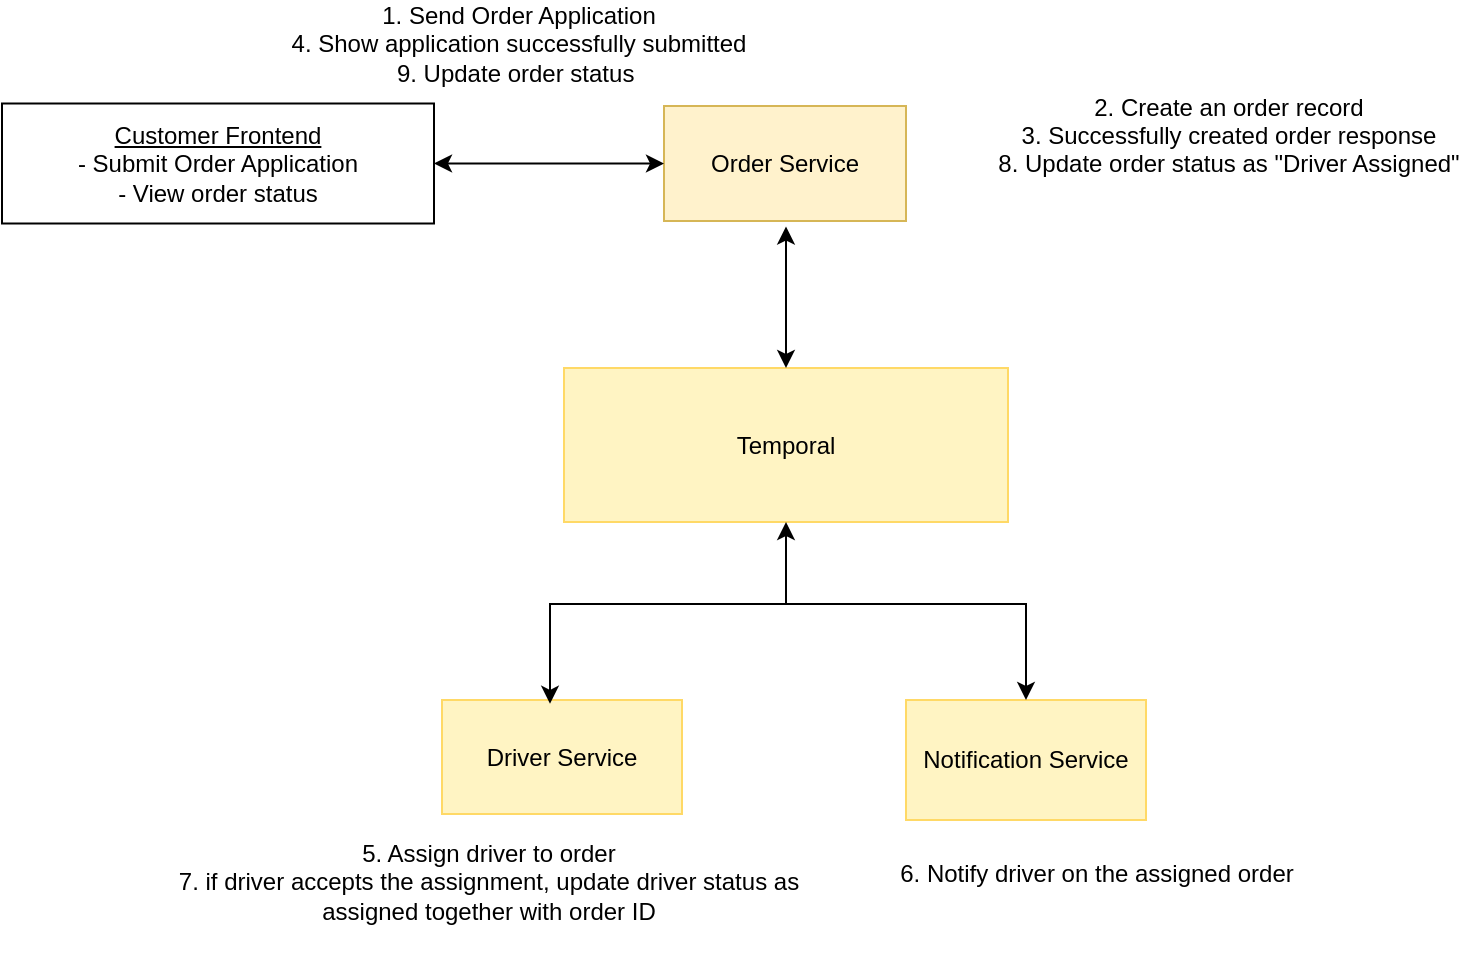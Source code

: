 <mxfile>
    <diagram name="Page-1" id="wXNHFeC1QUHLHXNkjk2t">
        <mxGraphModel dx="797" dy="544" grid="0" gridSize="10" guides="1" tooltips="1" connect="1" arrows="1" fold="1" page="1" pageScale="1" pageWidth="827" pageHeight="1169" math="0" shadow="0">
            <root>
                <mxCell id="0"/>
                <mxCell id="1" parent="0"/>
                <mxCell id="2" value="&lt;u&gt;Customer Frontend&lt;/u&gt;&lt;div&gt;- Submit Order Application&lt;/div&gt;&lt;div&gt;- View order status&lt;/div&gt;" style="rounded=0;whiteSpace=wrap;html=1;" vertex="1" parent="1">
                    <mxGeometry x="32" y="58.75" width="216" height="60" as="geometry"/>
                </mxCell>
                <mxCell id="4" value="Temporal" style="rounded=0;whiteSpace=wrap;html=1;fillColor=light-dark(#FFF4C3,var(--ge-dark-color, #121212));strokeColor=light-dark(#FFD966,#FFFFFF);" vertex="1" parent="1">
                    <mxGeometry x="313" y="191" width="222" height="77" as="geometry"/>
                </mxCell>
                <mxCell id="5" value="Order Service" style="rounded=0;whiteSpace=wrap;html=1;fillColor=#fff2cc;strokeColor=#d6b656;" vertex="1" parent="1">
                    <mxGeometry x="363" y="60" width="121" height="57.5" as="geometry"/>
                </mxCell>
                <mxCell id="6" value="Driver Service" style="rounded=0;whiteSpace=wrap;html=1;fillColor=light-dark(#FFF4C3,var(--ge-dark-color, #121212));strokeColor=light-dark(#FFD966,#FFFFFF);" vertex="1" parent="1">
                    <mxGeometry x="252" y="357" width="120" height="57" as="geometry"/>
                </mxCell>
                <mxCell id="8" value="Notification Service" style="rounded=0;whiteSpace=wrap;html=1;strokeColor=light-dark(#FFD966,#FFFFFF);fillColor=light-dark(#FFF4C3,var(--ge-dark-color, #121212));" vertex="1" parent="1">
                    <mxGeometry x="484" y="357" width="120" height="60" as="geometry"/>
                </mxCell>
                <mxCell id="9" value="1. Send Order Application&lt;div&gt;4. Show application successfully submitted&lt;/div&gt;&lt;div&gt;9. Update order status&amp;nbsp;&lt;/div&gt;" style="text;html=1;align=center;verticalAlign=middle;whiteSpace=wrap;rounded=0;" vertex="1" parent="1">
                    <mxGeometry x="171" y="14" width="239" height="30" as="geometry"/>
                </mxCell>
                <mxCell id="10" value="2. Create an order record&lt;div&gt;3. Successfully created order response&lt;/div&gt;&lt;div&gt;8. Update order status as &quot;Driver Assigned&quot;&lt;/div&gt;&lt;div&gt;&amp;nbsp;&lt;/div&gt;&lt;div&gt;&lt;br&gt;&lt;/div&gt;" style="text;html=1;align=center;verticalAlign=middle;whiteSpace=wrap;rounded=0;" vertex="1" parent="1">
                    <mxGeometry x="522" y="60" width="247" height="58" as="geometry"/>
                </mxCell>
                <mxCell id="11" value="5. Assign driver to order&lt;div&gt;&lt;span style=&quot;background-color: transparent;&quot;&gt;7. if driver accepts the assignment, update driver status as assigned together with order ID&lt;/span&gt;&lt;br&gt;&lt;/div&gt;&lt;div&gt;&lt;div&gt;&lt;br&gt;&lt;/div&gt;&lt;/div&gt;" style="text;html=1;align=center;verticalAlign=middle;whiteSpace=wrap;rounded=0;" vertex="1" parent="1">
                    <mxGeometry x="112" y="440" width="326.5" height="30" as="geometry"/>
                </mxCell>
                <mxCell id="12" value="" style="endArrow=classic;html=1;rounded=0;entryX=0.5;entryY=1;entryDx=0;entryDy=0;" edge="1" parent="1" target="4">
                    <mxGeometry width="50" height="50" relative="1" as="geometry">
                        <mxPoint x="424" y="309" as="sourcePoint"/>
                        <mxPoint x="348" y="257" as="targetPoint"/>
                    </mxGeometry>
                </mxCell>
                <mxCell id="13" value="&lt;div&gt;6. Notify driver on the assigned order&lt;/div&gt;" style="text;html=1;align=center;verticalAlign=middle;whiteSpace=wrap;rounded=0;" vertex="1" parent="1">
                    <mxGeometry x="472" y="429" width="215" height="30" as="geometry"/>
                </mxCell>
                <mxCell id="14" value="" style="endArrow=classic;startArrow=classic;html=1;rounded=0;" edge="1" parent="1" source="2" target="5">
                    <mxGeometry width="50" height="50" relative="1" as="geometry">
                        <mxPoint x="359" y="307" as="sourcePoint"/>
                        <mxPoint x="409" y="257" as="targetPoint"/>
                    </mxGeometry>
                </mxCell>
                <mxCell id="15" value="" style="endArrow=classic;startArrow=classic;html=1;rounded=0;" edge="1" parent="1" source="4">
                    <mxGeometry width="50" height="50" relative="1" as="geometry">
                        <mxPoint x="424" y="170.289" as="sourcePoint"/>
                        <mxPoint x="424" y="120.289" as="targetPoint"/>
                    </mxGeometry>
                </mxCell>
                <mxCell id="16" value="" style="endArrow=classic;startArrow=classic;html=1;rounded=0;exitX=0.45;exitY=0.033;exitDx=0;exitDy=0;exitPerimeter=0;entryX=0.5;entryY=0;entryDx=0;entryDy=0;" edge="1" parent="1" source="6" target="8">
                    <mxGeometry width="50" height="50" relative="1" as="geometry">
                        <mxPoint x="356" y="319" as="sourcePoint"/>
                        <mxPoint x="406" y="269" as="targetPoint"/>
                        <Array as="points">
                            <mxPoint x="306" y="309"/>
                            <mxPoint x="544" y="309"/>
                        </Array>
                    </mxGeometry>
                </mxCell>
            </root>
        </mxGraphModel>
    </diagram>
</mxfile>